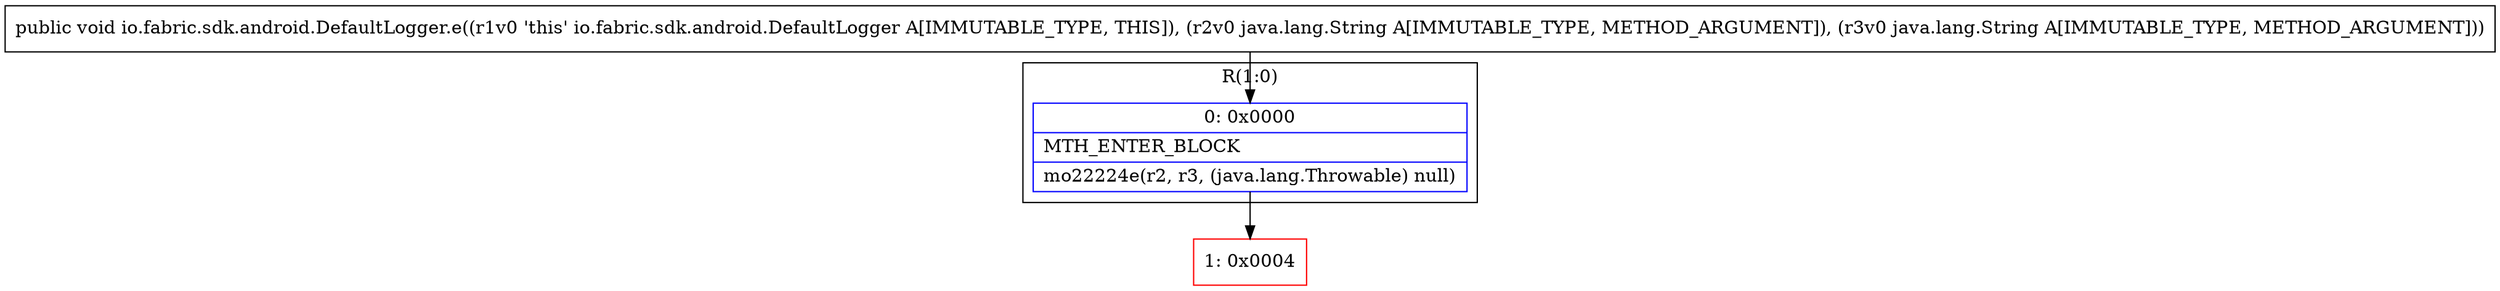 digraph "CFG forio.fabric.sdk.android.DefaultLogger.e(Ljava\/lang\/String;Ljava\/lang\/String;)V" {
subgraph cluster_Region_1244392188 {
label = "R(1:0)";
node [shape=record,color=blue];
Node_0 [shape=record,label="{0\:\ 0x0000|MTH_ENTER_BLOCK\l|mo22224e(r2, r3, (java.lang.Throwable) null)\l}"];
}
Node_1 [shape=record,color=red,label="{1\:\ 0x0004}"];
MethodNode[shape=record,label="{public void io.fabric.sdk.android.DefaultLogger.e((r1v0 'this' io.fabric.sdk.android.DefaultLogger A[IMMUTABLE_TYPE, THIS]), (r2v0 java.lang.String A[IMMUTABLE_TYPE, METHOD_ARGUMENT]), (r3v0 java.lang.String A[IMMUTABLE_TYPE, METHOD_ARGUMENT])) }"];
MethodNode -> Node_0;
Node_0 -> Node_1;
}

